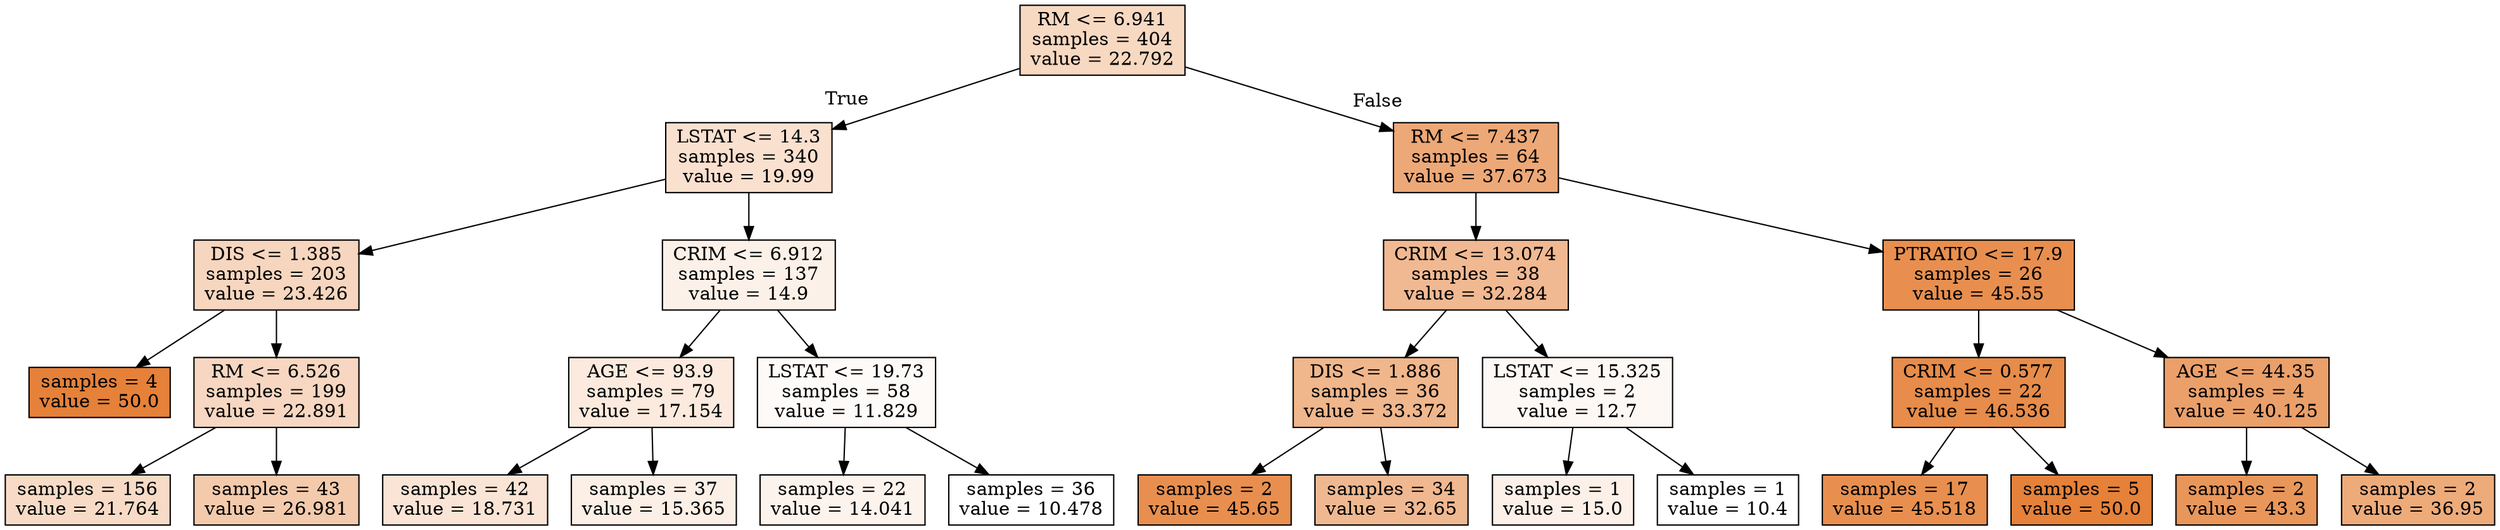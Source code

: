 digraph Tree {
node [shape=box, style="filled", color="black"] ;
0 [label="RM <= 6.941\nsamples = 404\nvalue = 22.792", fillcolor="#f7d8c1"] ;
1 [label="LSTAT <= 14.3\nsamples = 340\nvalue = 19.99", fillcolor="#f9e0cf"] ;
0 -> 1 [labeldistance=2.5, labelangle=45, headlabel="True"] ;
2 [label="DIS <= 1.385\nsamples = 203\nvalue = 23.426", fillcolor="#f6d6be"] ;
1 -> 2 ;
3 [label="samples = 4\nvalue = 50.0", fillcolor="#e58139"] ;
2 -> 3 ;
4 [label="RM <= 6.526\nsamples = 199\nvalue = 22.891", fillcolor="#f7d7c1"] ;
2 -> 4 ;
5 [label="samples = 156\nvalue = 21.764", fillcolor="#f8dbc6"] ;
4 -> 5 ;
6 [label="samples = 43\nvalue = 26.981", fillcolor="#f4caac"] ;
4 -> 6 ;
7 [label="CRIM <= 6.912\nsamples = 137\nvalue = 14.9", fillcolor="#fcf1e8"] ;
1 -> 7 ;
8 [label="AGE <= 93.9\nsamples = 79\nvalue = 17.154", fillcolor="#fbeadd"] ;
7 -> 8 ;
9 [label="samples = 42\nvalue = 18.731", fillcolor="#fae4d5"] ;
8 -> 9 ;
10 [label="samples = 37\nvalue = 15.365", fillcolor="#fcefe6"] ;
8 -> 10 ;
11 [label="LSTAT <= 19.73\nsamples = 58\nvalue = 11.829", fillcolor="#fefaf8"] ;
7 -> 11 ;
12 [label="samples = 22\nvalue = 14.041", fillcolor="#fdf3ed"] ;
11 -> 12 ;
13 [label="samples = 36\nvalue = 10.478", fillcolor="#ffffff"] ;
11 -> 13 ;
14 [label="RM <= 7.437\nsamples = 64\nvalue = 37.673", fillcolor="#eda877"] ;
0 -> 14 [labeldistance=2.5, labelangle=-45, headlabel="False"] ;
15 [label="CRIM <= 13.074\nsamples = 38\nvalue = 32.284", fillcolor="#f1b992"] ;
14 -> 15 ;
16 [label="DIS <= 1.886\nsamples = 36\nvalue = 33.372", fillcolor="#f0b68c"] ;
15 -> 16 ;
17 [label="samples = 2\nvalue = 45.65", fillcolor="#e88f4f"] ;
16 -> 17 ;
18 [label="samples = 34\nvalue = 32.65", fillcolor="#f0b890"] ;
16 -> 18 ;
19 [label="LSTAT <= 15.325\nsamples = 2\nvalue = 12.7", fillcolor="#fdf8f4"] ;
15 -> 19 ;
20 [label="samples = 1\nvalue = 15.0", fillcolor="#fcf0e8"] ;
19 -> 20 ;
21 [label="samples = 1\nvalue = 10.4", fillcolor="#ffffff"] ;
19 -> 21 ;
22 [label="PTRATIO <= 17.9\nsamples = 26\nvalue = 45.55", fillcolor="#e88f4f"] ;
14 -> 22 ;
23 [label="CRIM <= 0.577\nsamples = 22\nvalue = 46.536", fillcolor="#e78c4a"] ;
22 -> 23 ;
24 [label="samples = 17\nvalue = 45.518", fillcolor="#e88f4f"] ;
23 -> 24 ;
25 [label="samples = 5\nvalue = 50.0", fillcolor="#e58139"] ;
23 -> 25 ;
26 [label="AGE <= 44.35\nsamples = 4\nvalue = 40.125", fillcolor="#eba06a"] ;
22 -> 26 ;
27 [label="samples = 2\nvalue = 43.3", fillcolor="#e9965a"] ;
26 -> 27 ;
28 [label="samples = 2\nvalue = 36.95", fillcolor="#eeab7a"] ;
26 -> 28 ;
}